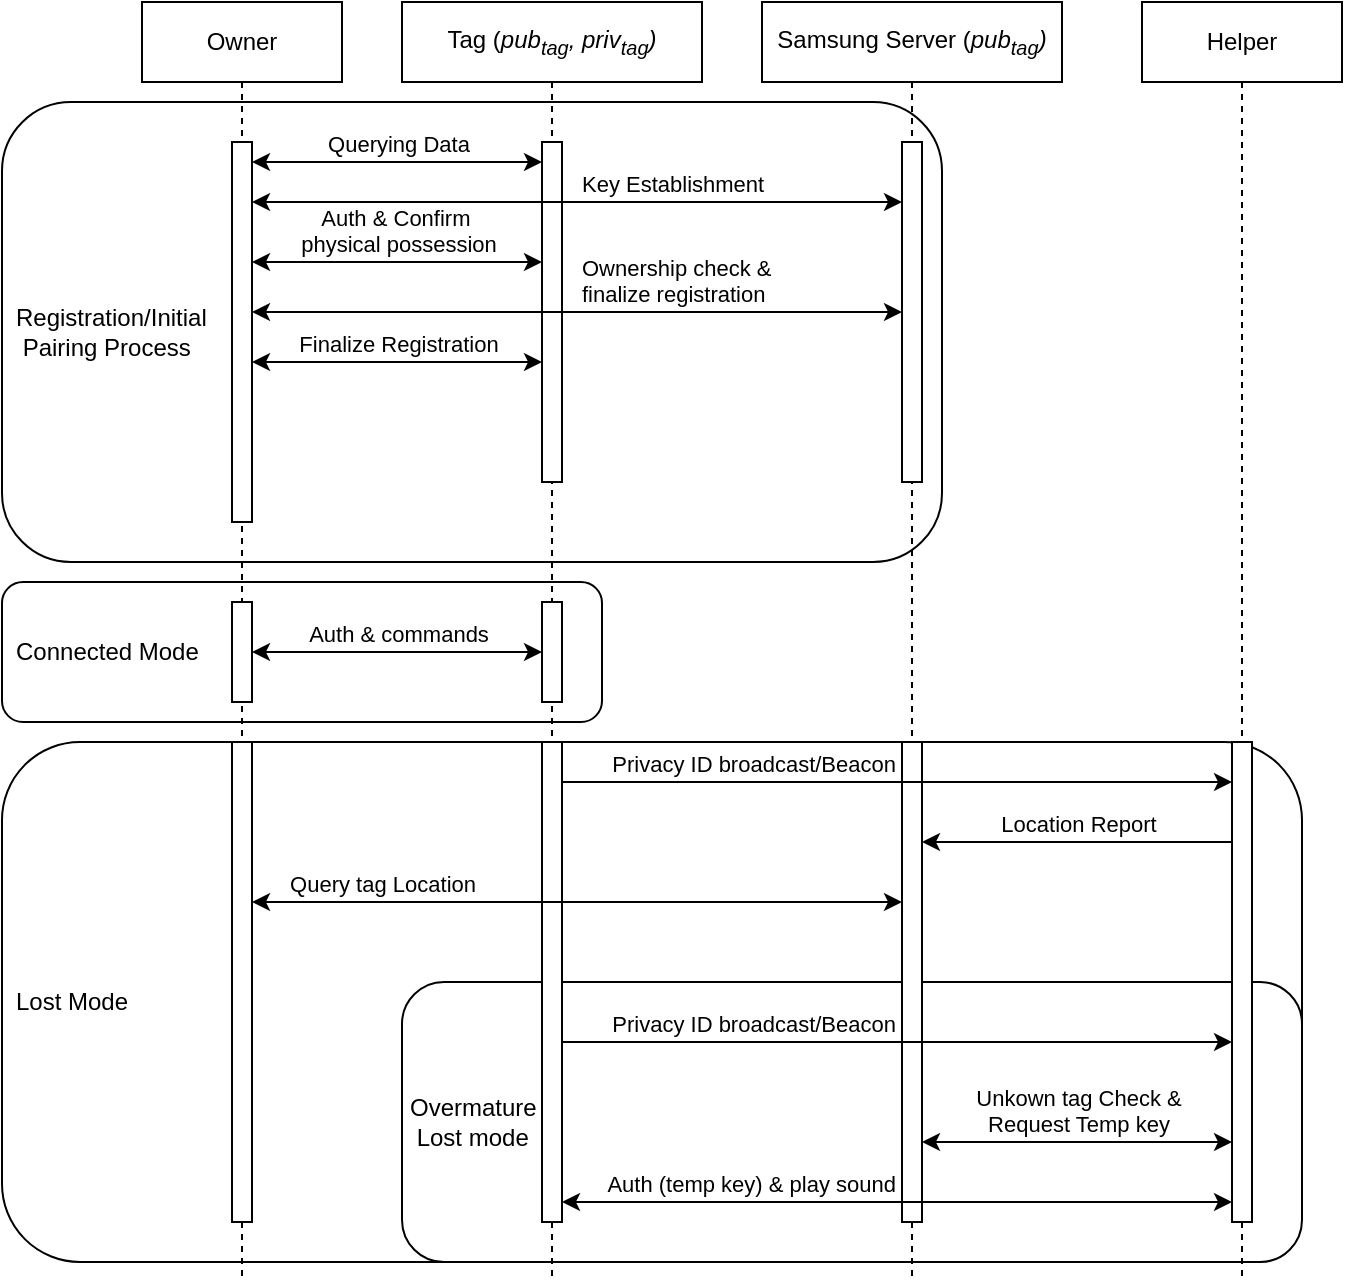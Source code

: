 <mxfile version="25.0.2">
  <diagram name="Page-1" id="2YBvvXClWsGukQMizWep">
    <mxGraphModel dx="1382" dy="711" grid="1" gridSize="10" guides="1" tooltips="1" connect="1" arrows="1" fold="1" page="1" pageScale="1" pageWidth="850" pageHeight="1100" math="0" shadow="0">
      <root>
        <mxCell id="0" />
        <mxCell id="1" parent="0" />
        <mxCell id="dDHSBj2hVmgegide-I1T-29" value="Lost Mode" style="rounded=1;whiteSpace=wrap;html=1;align=left;spacingLeft=5;" vertex="1" parent="1">
          <mxGeometry x="-30" y="410" width="650" height="260" as="geometry" />
        </mxCell>
        <mxCell id="dDHSBj2hVmgegide-I1T-28" value="Overmature&lt;div&gt;&amp;nbsp;Lost mode&lt;/div&gt;" style="rounded=1;whiteSpace=wrap;html=1;align=left;spacingLeft=2;" vertex="1" parent="1">
          <mxGeometry x="170" y="530" width="450" height="140" as="geometry" />
        </mxCell>
        <mxCell id="dDHSBj2hVmgegide-I1T-17" value="Connected Mode" style="rounded=1;whiteSpace=wrap;html=1;align=left;spacingLeft=5;" vertex="1" parent="1">
          <mxGeometry x="-30" y="330" width="300" height="70" as="geometry" />
        </mxCell>
        <mxCell id="dDHSBj2hVmgegide-I1T-13" value="Registration/Initial&lt;div&gt;&amp;nbsp;Pairing Process&lt;/div&gt;" style="rounded=1;whiteSpace=wrap;html=1;align=left;spacingLeft=5;" vertex="1" parent="1">
          <mxGeometry x="-30" y="90" width="470" height="230" as="geometry" />
        </mxCell>
        <mxCell id="aM9ryv3xv72pqoxQDRHE-1" value="Owner" style="shape=umlLifeline;perimeter=lifelinePerimeter;whiteSpace=wrap;html=1;container=0;dropTarget=0;collapsible=0;recursiveResize=0;outlineConnect=0;portConstraint=eastwest;newEdgeStyle={&quot;edgeStyle&quot;:&quot;elbowEdgeStyle&quot;,&quot;elbow&quot;:&quot;vertical&quot;,&quot;curved&quot;:0,&quot;rounded&quot;:0};" parent="1" vertex="1">
          <mxGeometry x="40" y="40" width="100" height="640" as="geometry" />
        </mxCell>
        <mxCell id="aM9ryv3xv72pqoxQDRHE-2" value="" style="html=1;points=[];perimeter=orthogonalPerimeter;outlineConnect=0;targetShapes=umlLifeline;portConstraint=eastwest;newEdgeStyle={&quot;edgeStyle&quot;:&quot;elbowEdgeStyle&quot;,&quot;elbow&quot;:&quot;vertical&quot;,&quot;curved&quot;:0,&quot;rounded&quot;:0};" parent="aM9ryv3xv72pqoxQDRHE-1" vertex="1">
          <mxGeometry x="45" y="70" width="10" height="190" as="geometry" />
        </mxCell>
        <mxCell id="dDHSBj2hVmgegide-I1T-14" value="" style="html=1;points=[];perimeter=orthogonalPerimeter;outlineConnect=0;targetShapes=umlLifeline;portConstraint=eastwest;newEdgeStyle={&quot;edgeStyle&quot;:&quot;elbowEdgeStyle&quot;,&quot;elbow&quot;:&quot;vertical&quot;,&quot;curved&quot;:0,&quot;rounded&quot;:0};" vertex="1" parent="aM9ryv3xv72pqoxQDRHE-1">
          <mxGeometry x="45" y="300" width="10" height="50" as="geometry" />
        </mxCell>
        <mxCell id="dDHSBj2hVmgegide-I1T-20" value="" style="html=1;points=[];perimeter=orthogonalPerimeter;outlineConnect=0;targetShapes=umlLifeline;portConstraint=eastwest;newEdgeStyle={&quot;edgeStyle&quot;:&quot;elbowEdgeStyle&quot;,&quot;elbow&quot;:&quot;vertical&quot;,&quot;curved&quot;:0,&quot;rounded&quot;:0};" vertex="1" parent="aM9ryv3xv72pqoxQDRHE-1">
          <mxGeometry x="45" y="370" width="10" height="240" as="geometry" />
        </mxCell>
        <mxCell id="aM9ryv3xv72pqoxQDRHE-5" value="Tag (&lt;i&gt;pub&lt;sub style=&quot;&quot;&gt;&lt;font&gt;tag&lt;/font&gt;&lt;/sub&gt;&lt;font&gt;, priv&lt;sub style=&quot;&quot;&gt;tag&lt;/sub&gt;)&lt;/font&gt;&lt;/i&gt;" style="shape=umlLifeline;perimeter=lifelinePerimeter;whiteSpace=wrap;html=1;container=0;dropTarget=0;collapsible=0;recursiveResize=0;outlineConnect=0;portConstraint=eastwest;newEdgeStyle={&quot;edgeStyle&quot;:&quot;elbowEdgeStyle&quot;,&quot;elbow&quot;:&quot;vertical&quot;,&quot;curved&quot;:0,&quot;rounded&quot;:0};" parent="1" vertex="1">
          <mxGeometry x="170" y="40" width="150" height="640" as="geometry" />
        </mxCell>
        <mxCell id="aM9ryv3xv72pqoxQDRHE-6" value="" style="html=1;points=[];perimeter=orthogonalPerimeter;outlineConnect=0;targetShapes=umlLifeline;portConstraint=eastwest;newEdgeStyle={&quot;edgeStyle&quot;:&quot;elbowEdgeStyle&quot;,&quot;elbow&quot;:&quot;vertical&quot;,&quot;curved&quot;:0,&quot;rounded&quot;:0};" parent="aM9ryv3xv72pqoxQDRHE-5" vertex="1">
          <mxGeometry x="70" y="70" width="10" height="170" as="geometry" />
        </mxCell>
        <mxCell id="dDHSBj2hVmgegide-I1T-15" value="" style="html=1;points=[];perimeter=orthogonalPerimeter;outlineConnect=0;targetShapes=umlLifeline;portConstraint=eastwest;newEdgeStyle={&quot;edgeStyle&quot;:&quot;elbowEdgeStyle&quot;,&quot;elbow&quot;:&quot;vertical&quot;,&quot;curved&quot;:0,&quot;rounded&quot;:0};" vertex="1" parent="aM9ryv3xv72pqoxQDRHE-5">
          <mxGeometry x="70" y="300" width="10" height="50" as="geometry" />
        </mxCell>
        <mxCell id="dDHSBj2hVmgegide-I1T-19" value="" style="html=1;points=[];perimeter=orthogonalPerimeter;outlineConnect=0;targetShapes=umlLifeline;portConstraint=eastwest;newEdgeStyle={&quot;edgeStyle&quot;:&quot;elbowEdgeStyle&quot;,&quot;elbow&quot;:&quot;vertical&quot;,&quot;curved&quot;:0,&quot;rounded&quot;:0};" vertex="1" parent="aM9ryv3xv72pqoxQDRHE-5">
          <mxGeometry x="70" y="370" width="10" height="240" as="geometry" />
        </mxCell>
        <mxCell id="dDHSBj2hVmgegide-I1T-1" value="Samsung Server (&lt;i&gt;pub&lt;sub&gt;tag&lt;/sub&gt;)&lt;/i&gt;" style="shape=umlLifeline;perimeter=lifelinePerimeter;whiteSpace=wrap;html=1;container=0;dropTarget=0;collapsible=0;recursiveResize=0;outlineConnect=0;portConstraint=eastwest;newEdgeStyle={&quot;edgeStyle&quot;:&quot;elbowEdgeStyle&quot;,&quot;elbow&quot;:&quot;vertical&quot;,&quot;curved&quot;:0,&quot;rounded&quot;:0};" vertex="1" parent="1">
          <mxGeometry x="350" y="40" width="150" height="640" as="geometry" />
        </mxCell>
        <mxCell id="dDHSBj2hVmgegide-I1T-2" value="" style="html=1;points=[];perimeter=orthogonalPerimeter;outlineConnect=0;targetShapes=umlLifeline;portConstraint=eastwest;newEdgeStyle={&quot;edgeStyle&quot;:&quot;elbowEdgeStyle&quot;,&quot;elbow&quot;:&quot;vertical&quot;,&quot;curved&quot;:0,&quot;rounded&quot;:0};" vertex="1" parent="dDHSBj2hVmgegide-I1T-1">
          <mxGeometry x="70" y="70" width="10" height="170" as="geometry" />
        </mxCell>
        <mxCell id="dDHSBj2hVmgegide-I1T-18" value="" style="html=1;points=[];perimeter=orthogonalPerimeter;outlineConnect=0;targetShapes=umlLifeline;portConstraint=eastwest;newEdgeStyle={&quot;edgeStyle&quot;:&quot;elbowEdgeStyle&quot;,&quot;elbow&quot;:&quot;vertical&quot;,&quot;curved&quot;:0,&quot;rounded&quot;:0};" vertex="1" parent="dDHSBj2hVmgegide-I1T-1">
          <mxGeometry x="70" y="370" width="10" height="240" as="geometry" />
        </mxCell>
        <mxCell id="dDHSBj2hVmgegide-I1T-3" value="Helper" style="shape=umlLifeline;perimeter=lifelinePerimeter;whiteSpace=wrap;html=1;container=0;dropTarget=0;collapsible=0;recursiveResize=0;outlineConnect=0;portConstraint=eastwest;newEdgeStyle={&quot;edgeStyle&quot;:&quot;elbowEdgeStyle&quot;,&quot;elbow&quot;:&quot;vertical&quot;,&quot;curved&quot;:0,&quot;rounded&quot;:0};" vertex="1" parent="1">
          <mxGeometry x="540" y="40" width="100" height="640" as="geometry" />
        </mxCell>
        <mxCell id="dDHSBj2hVmgegide-I1T-4" value="" style="html=1;points=[];perimeter=orthogonalPerimeter;outlineConnect=0;targetShapes=umlLifeline;portConstraint=eastwest;newEdgeStyle={&quot;edgeStyle&quot;:&quot;elbowEdgeStyle&quot;,&quot;elbow&quot;:&quot;vertical&quot;,&quot;curved&quot;:0,&quot;rounded&quot;:0};" vertex="1" parent="dDHSBj2hVmgegide-I1T-3">
          <mxGeometry x="45" y="370" width="10" height="240" as="geometry" />
        </mxCell>
        <mxCell id="dDHSBj2hVmgegide-I1T-7" value="Querying Data" style="edgeStyle=elbowEdgeStyle;rounded=0;orthogonalLoop=1;jettySize=auto;html=1;elbow=vertical;curved=0;startArrow=classic;startFill=1;verticalAlign=bottom;" edge="1" parent="1">
          <mxGeometry relative="1" as="geometry">
            <mxPoint x="95" y="120" as="sourcePoint" />
            <mxPoint x="240" y="120" as="targetPoint" />
          </mxGeometry>
        </mxCell>
        <mxCell id="dDHSBj2hVmgegide-I1T-9" value="Key Establishment" style="edgeStyle=elbowEdgeStyle;rounded=0;orthogonalLoop=1;jettySize=auto;html=1;elbow=vertical;curved=0;startArrow=classic;startFill=1;align=left;verticalAlign=bottom;" edge="1" parent="1" source="aM9ryv3xv72pqoxQDRHE-2" target="dDHSBj2hVmgegide-I1T-2">
          <mxGeometry relative="1" as="geometry">
            <Array as="points">
              <mxPoint x="260" y="140" />
            </Array>
          </mxGeometry>
        </mxCell>
        <mxCell id="dDHSBj2hVmgegide-I1T-10" value="Auth &amp;amp; Confirm&amp;nbsp;&lt;div&gt;physical possession&lt;/div&gt;" style="edgeStyle=elbowEdgeStyle;rounded=0;orthogonalLoop=1;jettySize=auto;html=1;elbow=vertical;curved=0;align=center;verticalAlign=bottom;horizontal=1;startArrow=classic;startFill=1;" edge="1" parent="1" source="aM9ryv3xv72pqoxQDRHE-2" target="aM9ryv3xv72pqoxQDRHE-6">
          <mxGeometry relative="1" as="geometry">
            <Array as="points">
              <mxPoint x="168" y="170" />
            </Array>
          </mxGeometry>
        </mxCell>
        <mxCell id="dDHSBj2hVmgegide-I1T-11" value="Ownership check &amp;amp;&amp;nbsp;&lt;div&gt;finalize registration&lt;/div&gt;" style="edgeStyle=elbowEdgeStyle;rounded=0;orthogonalLoop=1;jettySize=auto;html=1;elbow=vertical;curved=0;startArrow=classic;startFill=1;verticalAlign=bottom;align=left;" edge="1" parent="1" source="aM9ryv3xv72pqoxQDRHE-2" target="dDHSBj2hVmgegide-I1T-2">
          <mxGeometry relative="1" as="geometry" />
        </mxCell>
        <mxCell id="dDHSBj2hVmgegide-I1T-12" value="Finalize Registration" style="edgeStyle=elbowEdgeStyle;rounded=0;orthogonalLoop=1;jettySize=auto;html=1;elbow=vertical;curved=0;verticalAlign=bottom;startArrow=classic;startFill=1;" edge="1" parent="1" source="aM9ryv3xv72pqoxQDRHE-2" target="aM9ryv3xv72pqoxQDRHE-6">
          <mxGeometry relative="1" as="geometry">
            <Array as="points">
              <mxPoint x="168" y="220" />
            </Array>
          </mxGeometry>
        </mxCell>
        <mxCell id="dDHSBj2hVmgegide-I1T-16" value="Auth &amp;amp; commands" style="edgeStyle=elbowEdgeStyle;rounded=0;orthogonalLoop=1;jettySize=auto;html=1;elbow=vertical;curved=0;startArrow=classic;startFill=1;verticalAlign=bottom;" edge="1" parent="1" source="dDHSBj2hVmgegide-I1T-14" target="dDHSBj2hVmgegide-I1T-15">
          <mxGeometry relative="1" as="geometry" />
        </mxCell>
        <mxCell id="dDHSBj2hVmgegide-I1T-21" value="Privacy ID broadcast/Beacon" style="edgeStyle=elbowEdgeStyle;rounded=0;orthogonalLoop=1;jettySize=auto;html=1;elbow=vertical;curved=0;align=right;verticalAlign=bottom;" edge="1" parent="1" source="dDHSBj2hVmgegide-I1T-19" target="dDHSBj2hVmgegide-I1T-4">
          <mxGeometry relative="1" as="geometry">
            <Array as="points">
              <mxPoint x="420" y="430" />
            </Array>
          </mxGeometry>
        </mxCell>
        <mxCell id="dDHSBj2hVmgegide-I1T-22" value="Location Report" style="edgeStyle=elbowEdgeStyle;rounded=0;orthogonalLoop=1;jettySize=auto;html=1;elbow=vertical;curved=0;verticalAlign=bottom;" edge="1" parent="1" source="dDHSBj2hVmgegide-I1T-4" target="dDHSBj2hVmgegide-I1T-18">
          <mxGeometry relative="1" as="geometry">
            <Array as="points">
              <mxPoint x="508" y="460" />
            </Array>
          </mxGeometry>
        </mxCell>
        <mxCell id="dDHSBj2hVmgegide-I1T-23" value="Query tag Location" style="edgeStyle=elbowEdgeStyle;rounded=0;orthogonalLoop=1;jettySize=auto;html=1;elbow=vertical;curved=0;verticalAlign=bottom;align=right;spacingLeft=0;labelPosition=center;verticalLabelPosition=middle;horizontal=1;spacingRight=50;startArrow=classic;startFill=1;" edge="1" parent="1" source="dDHSBj2hVmgegide-I1T-20" target="dDHSBj2hVmgegide-I1T-18">
          <mxGeometry relative="1" as="geometry">
            <Array as="points">
              <mxPoint x="258" y="490" />
            </Array>
            <mxPoint as="offset" />
          </mxGeometry>
        </mxCell>
        <mxCell id="dDHSBj2hVmgegide-I1T-26" value="Unkown tag Check &amp;amp;&lt;div&gt;Request Temp key&lt;/div&gt;" style="edgeStyle=elbowEdgeStyle;rounded=0;orthogonalLoop=1;jettySize=auto;html=1;elbow=vertical;curved=0;startArrow=classic;startFill=1;verticalAlign=bottom;" edge="1" parent="1" source="dDHSBj2hVmgegide-I1T-18" target="dDHSBj2hVmgegide-I1T-4">
          <mxGeometry relative="1" as="geometry">
            <Array as="points">
              <mxPoint x="508" y="610" />
            </Array>
          </mxGeometry>
        </mxCell>
        <mxCell id="dDHSBj2hVmgegide-I1T-27" value="Auth (temp key) &amp;amp; play sound" style="edgeStyle=elbowEdgeStyle;rounded=0;orthogonalLoop=1;jettySize=auto;html=1;elbow=vertical;curved=0;verticalAlign=bottom;startArrow=classic;startFill=1;align=right;" edge="1" parent="1" source="dDHSBj2hVmgegide-I1T-19" target="dDHSBj2hVmgegide-I1T-4">
          <mxGeometry relative="1" as="geometry">
            <Array as="points">
              <mxPoint x="410" y="640" />
            </Array>
          </mxGeometry>
        </mxCell>
        <mxCell id="dDHSBj2hVmgegide-I1T-30" value="Privacy ID broadcast/Beacon" style="edgeStyle=elbowEdgeStyle;rounded=0;orthogonalLoop=1;jettySize=auto;html=1;elbow=vertical;curved=0;align=right;verticalAlign=bottom;" edge="1" parent="1" source="dDHSBj2hVmgegide-I1T-19" target="dDHSBj2hVmgegide-I1T-4">
          <mxGeometry relative="1" as="geometry">
            <mxPoint x="260" y="440" as="sourcePoint" />
            <mxPoint x="580" y="560" as="targetPoint" />
            <Array as="points">
              <mxPoint x="580" y="560" />
            </Array>
          </mxGeometry>
        </mxCell>
      </root>
    </mxGraphModel>
  </diagram>
</mxfile>
